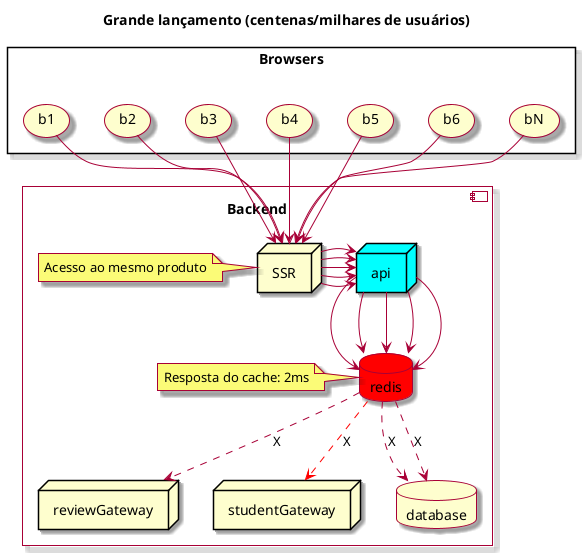 @startuml

skin rose

Title: Grande lançamento (centenas/milhares de usuários)

component "Backend\n" {

  node SSR
  node "api" as backend #aqua
  node reviewGateway as reviewGateway
  node studentGateway as studentGateway
  database database
  database redis as redis  #red

    SSR -> backend
    note left of SSR: Acesso ao mesmo produto
    SSR -> backend
    SSR -> backend
    SSR -> backend
    SSR -> backend

  backend --> redis
  backend --> redis
  backend --> redis
  backend --> redis
  backend --> redis


  redis ..> database: X
  redis ..> database: X
  redis ..> reviewGateway: X
  redis ..> studentGateway #red: X

  note left of redis: Resposta do cache: 2ms
}

rectangle "Browsers\n" {
    (b1) --> SSR
    (b2) --> SSR
    (b3) --> SSR
    (b4) --> SSR
    (b5) --> SSR
    (b6) --> SSR
    (bN) --> SSR
}

@enduml